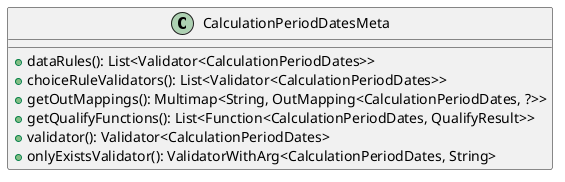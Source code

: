 @startuml

    class CalculationPeriodDatesMeta [[CalculationPeriodDatesMeta.html]] {
        +dataRules(): List<Validator<CalculationPeriodDates>>
        +choiceRuleValidators(): List<Validator<CalculationPeriodDates>>
        +getOutMappings(): Multimap<String, OutMapping<CalculationPeriodDates, ?>>
        +getQualifyFunctions(): List<Function<CalculationPeriodDates, QualifyResult>>
        +validator(): Validator<CalculationPeriodDates>
        +onlyExistsValidator(): ValidatorWithArg<CalculationPeriodDates, String>
    }

@enduml
